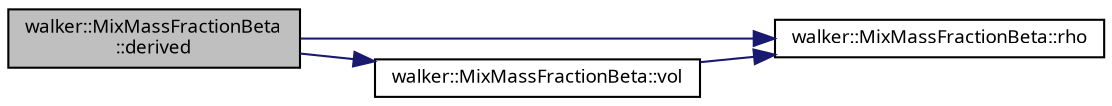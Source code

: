 digraph "walker::MixMassFractionBeta::derived"
{
 // INTERACTIVE_SVG=YES
  bgcolor="transparent";
  edge [fontname="sans-serif",fontsize="9",labelfontname="sans-serif",labelfontsize="9"];
  node [fontname="sans-serif",fontsize="9",shape=record];
  rankdir="LR";
  Node1 [label="walker::MixMassFractionBeta\l::derived",height=0.2,width=0.4,color="black", fillcolor="grey75", style="filled", fontcolor="black"];
  Node1 -> Node2 [color="midnightblue",fontsize="9",style="solid",fontname="sans-serif"];
  Node2 [label="walker::MixMassFractionBeta::rho",height=0.2,width=0.4,color="black",URL="$classwalker_1_1_mix_mass_fraction_beta.html#ab98b4fdf078e4f5dcfc6695d699f15fc",tooltip="Return density for mass fraction. "];
  Node1 -> Node3 [color="midnightblue",fontsize="9",style="solid",fontname="sans-serif"];
  Node3 [label="walker::MixMassFractionBeta::vol",height=0.2,width=0.4,color="black",URL="$classwalker_1_1_mix_mass_fraction_beta.html#a70430a54488c3cb8009446c3fc0968f5",tooltip="Return specific volume for mass fraction. "];
  Node3 -> Node2 [color="midnightblue",fontsize="9",style="solid",fontname="sans-serif"];
}
